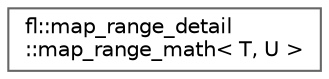 digraph "Graphical Class Hierarchy"
{
 // INTERACTIVE_SVG=YES
 // LATEX_PDF_SIZE
  bgcolor="transparent";
  edge [fontname=Helvetica,fontsize=10,labelfontname=Helvetica,labelfontsize=10];
  node [fontname=Helvetica,fontsize=10,shape=box,height=0.2,width=0.4];
  rankdir="LR";
  Node0 [id="Node000000",label="fl::map_range_detail\l::map_range_math\< T, U \>",height=0.2,width=0.4,color="grey40", fillcolor="white", style="filled",URL="$d5/dca/structfl_1_1map__range__detail_1_1map__range__math.html",tooltip=" "];
}
